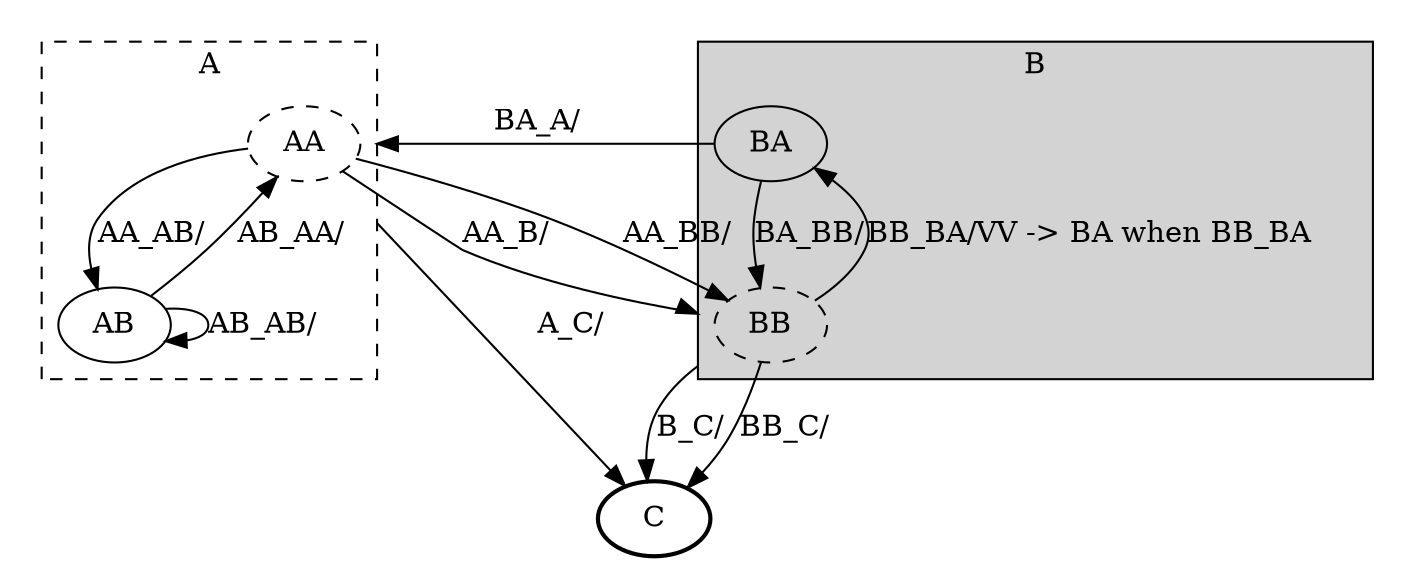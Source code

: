 digraph G {
  compound=true;

  subgraph cluster1001 {
    style=invis;
    subgraph cluster1 {
      style="visible, dashed";
      label = "A"
      AA [style="dashed"];
      AB [];
    }
  }
  subgraph cluster1004 {
    style=invis;
    subgraph cluster4 {
      style="visible, filled";
      label = "B"
      BA [style="filled"];
      BB [style="dashed"];
    }
  }
  C [style="bold"];
  AA -> C [ltail=cluster1, label="A_C/"];
  AA -> AB [label="AA_AB/"];
  AA -> BB [lhead=cluster4, label="AA_B/"];
  AA -> BB [label="AA_BB/"];
  AB -> AA [label="AB_AA/"];
  AB -> AB [label="AB_AB/"];
  BB -> C [ltail=cluster4, label="B_C/"];
  BA -> AA [lhead=cluster1, label="BA_A/"];
  BA -> BB [label="BA_BB/"];
  BB -> BA [label="BB_BA/VV -> BA when BB_BA"];
  BB -> C [label="BB_C/"];
}
